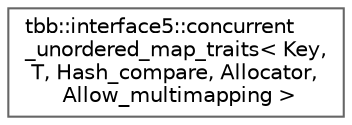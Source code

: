 digraph "类继承关系图"
{
 // LATEX_PDF_SIZE
  bgcolor="transparent";
  edge [fontname=Helvetica,fontsize=10,labelfontname=Helvetica,labelfontsize=10];
  node [fontname=Helvetica,fontsize=10,shape=box,height=0.2,width=0.4];
  rankdir="LR";
  Node0 [id="Node000000",label="tbb::interface5::concurrent\l_unordered_map_traits\< Key,\l T, Hash_compare, Allocator,\l Allow_multimapping \>",height=0.2,width=0.4,color="grey40", fillcolor="white", style="filled",URL="$classtbb_1_1interface5_1_1concurrent__unordered__map__traits.html",tooltip=" "];
}
